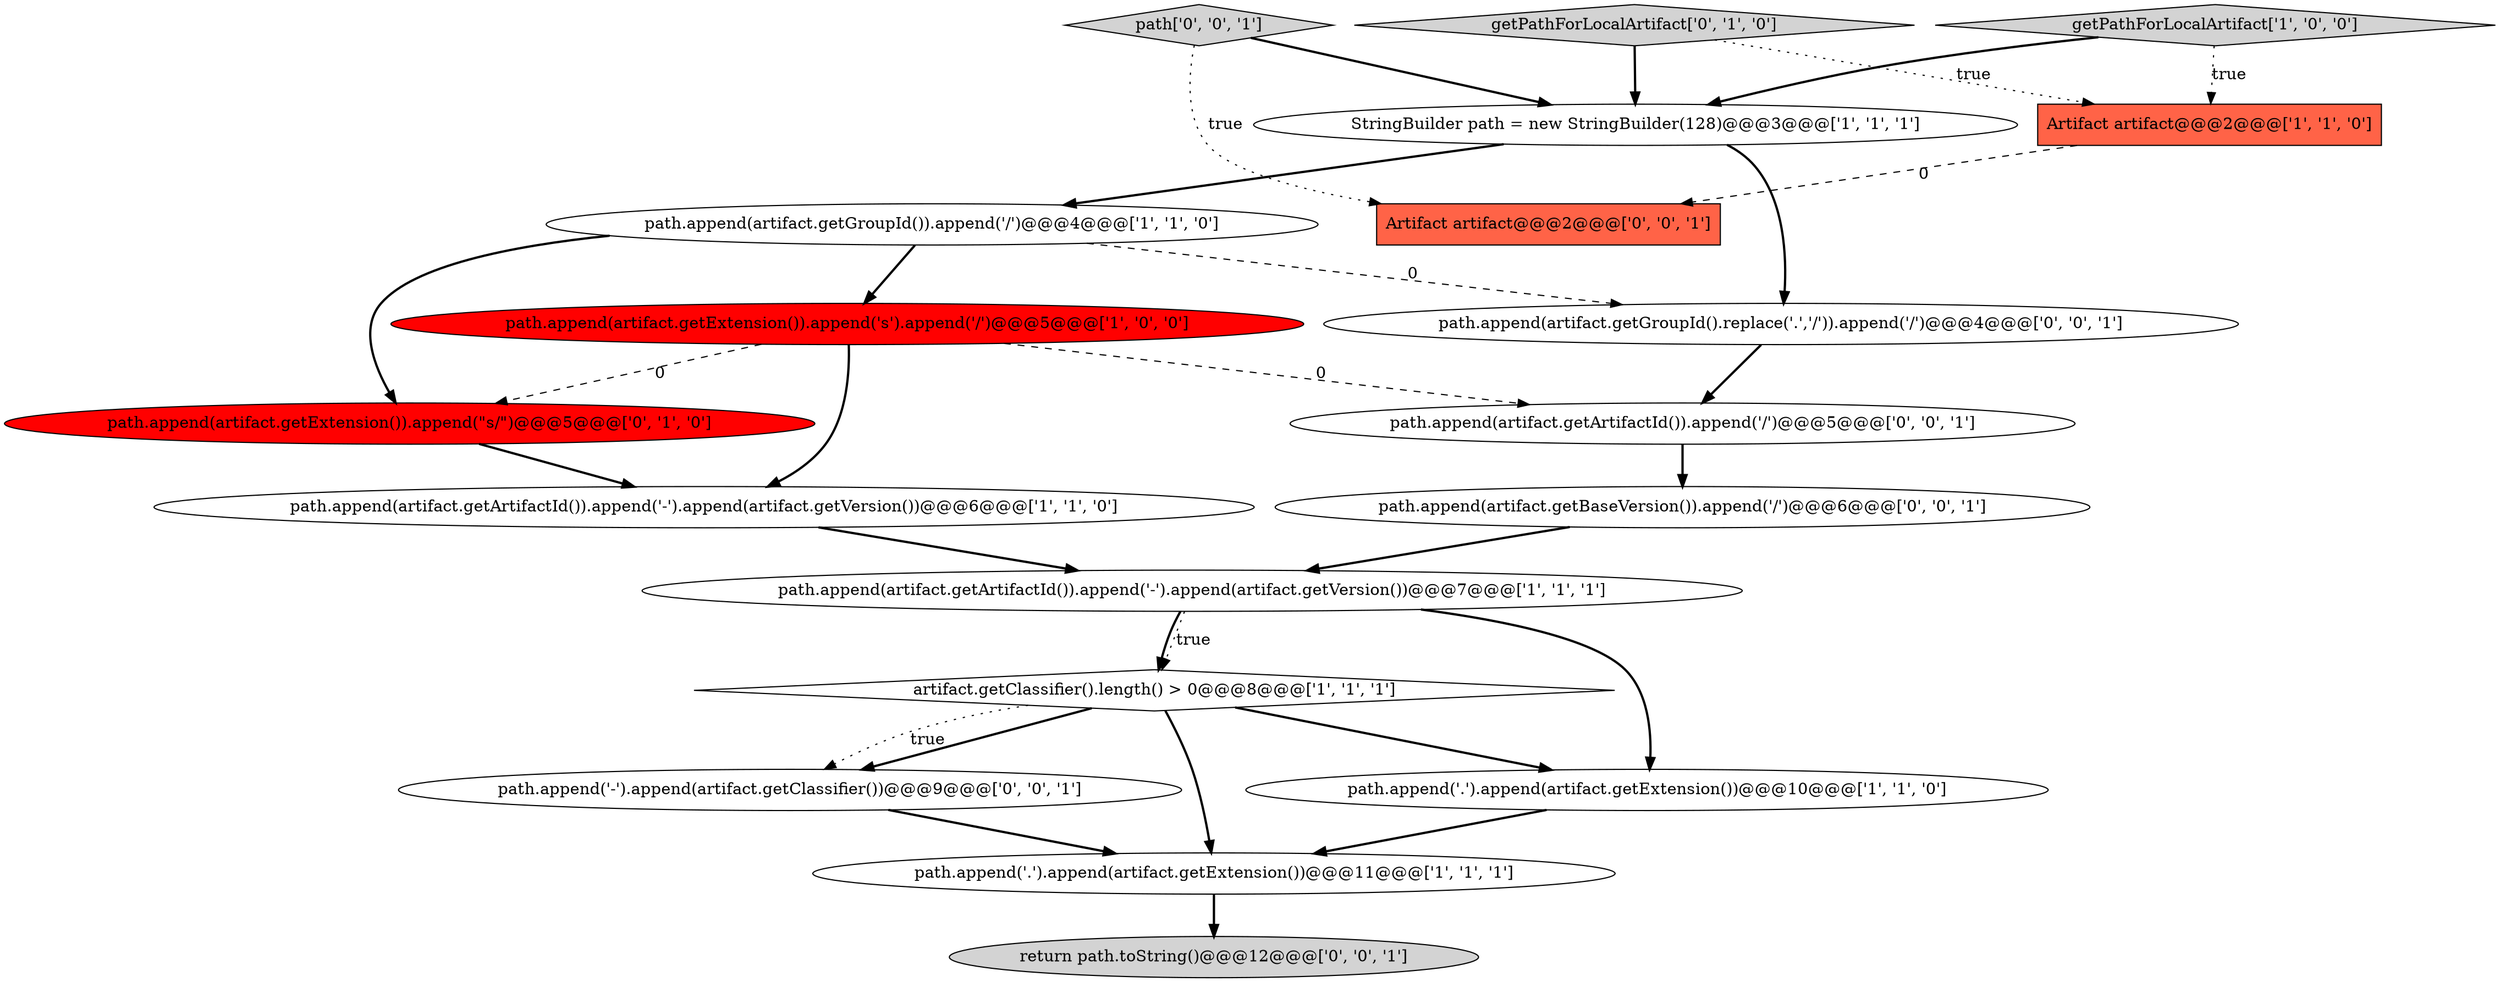 digraph {
3 [style = filled, label = "path.append(artifact.getArtifactId()).append('-').append(artifact.getVersion())@@@7@@@['1', '1', '1']", fillcolor = white, shape = ellipse image = "AAA0AAABBB1BBB"];
0 [style = filled, label = "path.append('.').append(artifact.getExtension())@@@10@@@['1', '1', '0']", fillcolor = white, shape = ellipse image = "AAA0AAABBB1BBB"];
7 [style = filled, label = "StringBuilder path = new StringBuilder(128)@@@3@@@['1', '1', '1']", fillcolor = white, shape = ellipse image = "AAA0AAABBB1BBB"];
2 [style = filled, label = "Artifact artifact@@@2@@@['1', '1', '0']", fillcolor = tomato, shape = box image = "AAA0AAABBB1BBB"];
1 [style = filled, label = "getPathForLocalArtifact['1', '0', '0']", fillcolor = lightgray, shape = diamond image = "AAA0AAABBB1BBB"];
5 [style = filled, label = "path.append(artifact.getGroupId()).append('/')@@@4@@@['1', '1', '0']", fillcolor = white, shape = ellipse image = "AAA0AAABBB1BBB"];
14 [style = filled, label = "path.append(artifact.getArtifactId()).append('/')@@@5@@@['0', '0', '1']", fillcolor = white, shape = ellipse image = "AAA0AAABBB3BBB"];
16 [style = filled, label = "path.append('-').append(artifact.getClassifier())@@@9@@@['0', '0', '1']", fillcolor = white, shape = ellipse image = "AAA0AAABBB3BBB"];
10 [style = filled, label = "getPathForLocalArtifact['0', '1', '0']", fillcolor = lightgray, shape = diamond image = "AAA0AAABBB2BBB"];
6 [style = filled, label = "path.append(artifact.getExtension()).append('s').append('/')@@@5@@@['1', '0', '0']", fillcolor = red, shape = ellipse image = "AAA1AAABBB1BBB"];
17 [style = filled, label = "path.append(artifact.getBaseVersion()).append('/')@@@6@@@['0', '0', '1']", fillcolor = white, shape = ellipse image = "AAA0AAABBB3BBB"];
12 [style = filled, label = "path['0', '0', '1']", fillcolor = lightgray, shape = diamond image = "AAA0AAABBB3BBB"];
18 [style = filled, label = "path.append(artifact.getGroupId().replace('.','/')).append('/')@@@4@@@['0', '0', '1']", fillcolor = white, shape = ellipse image = "AAA0AAABBB3BBB"];
9 [style = filled, label = "path.append('.').append(artifact.getExtension())@@@11@@@['1', '1', '1']", fillcolor = white, shape = ellipse image = "AAA0AAABBB1BBB"];
11 [style = filled, label = "path.append(artifact.getExtension()).append(\"s/\")@@@5@@@['0', '1', '0']", fillcolor = red, shape = ellipse image = "AAA1AAABBB2BBB"];
4 [style = filled, label = "path.append(artifact.getArtifactId()).append('-').append(artifact.getVersion())@@@6@@@['1', '1', '0']", fillcolor = white, shape = ellipse image = "AAA0AAABBB1BBB"];
15 [style = filled, label = "return path.toString()@@@12@@@['0', '0', '1']", fillcolor = lightgray, shape = ellipse image = "AAA0AAABBB3BBB"];
8 [style = filled, label = "artifact.getClassifier().length() > 0@@@8@@@['1', '1', '1']", fillcolor = white, shape = diamond image = "AAA0AAABBB1BBB"];
13 [style = filled, label = "Artifact artifact@@@2@@@['0', '0', '1']", fillcolor = tomato, shape = box image = "AAA0AAABBB3BBB"];
8->16 [style = bold, label=""];
4->3 [style = bold, label=""];
0->9 [style = bold, label=""];
11->4 [style = bold, label=""];
6->11 [style = dashed, label="0"];
8->16 [style = dotted, label="true"];
14->17 [style = bold, label=""];
6->14 [style = dashed, label="0"];
5->18 [style = dashed, label="0"];
1->7 [style = bold, label=""];
10->7 [style = bold, label=""];
12->7 [style = bold, label=""];
3->0 [style = bold, label=""];
8->0 [style = bold, label=""];
6->4 [style = bold, label=""];
7->5 [style = bold, label=""];
12->13 [style = dotted, label="true"];
5->6 [style = bold, label=""];
10->2 [style = dotted, label="true"];
9->15 [style = bold, label=""];
2->13 [style = dashed, label="0"];
3->8 [style = bold, label=""];
8->9 [style = bold, label=""];
17->3 [style = bold, label=""];
7->18 [style = bold, label=""];
5->11 [style = bold, label=""];
1->2 [style = dotted, label="true"];
3->8 [style = dotted, label="true"];
18->14 [style = bold, label=""];
16->9 [style = bold, label=""];
}
